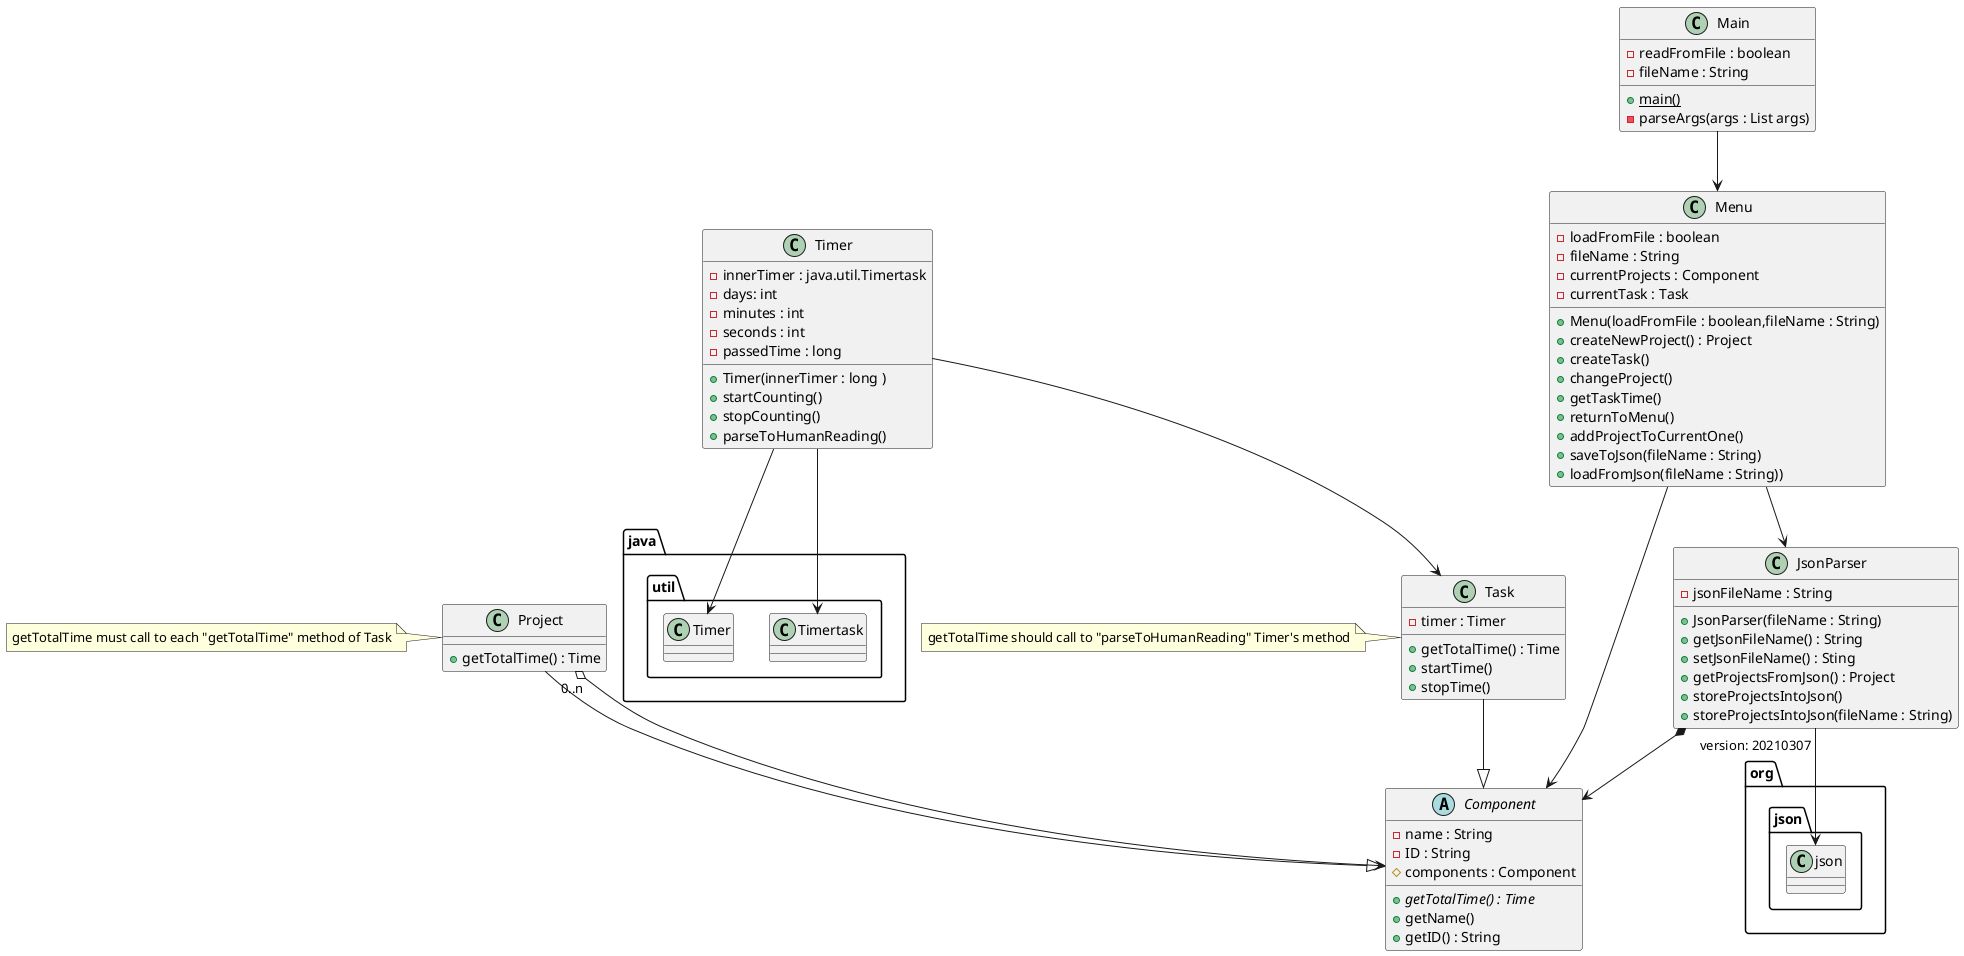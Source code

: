 @startuml
abstract class Component {
    - name : String
    - ID : String
    # components : Component
    + {abstract} getTotalTime() : Time
    + getName()
    + getID() : String
}

class Project {
    + getTotalTime() : Time
}

class Task {
    - timer : Timer
    + getTotalTime() : Time
    + startTime()
    + stopTime()
}

class Timer {
    - innerTimer : java.util.Timertask
    - days: int
    - minutes : int
    - seconds : int
    - passedTime : long
    + Timer(innerTimer : long )
    + startCounting()
    + stopCounting()
    + parseToHumanReading()
}

class JsonParser {
    - jsonFileName : String
    + JsonParser(fileName : String)
    + getJsonFileName() : String
    + setJsonFileName() : Sting
    + getProjectsFromJson() : Project
    + storeProjectsIntoJson()
    + storeProjectsIntoJson(fileName : String)
}

class Main {
    - readFromFile : boolean
    - fileName : String
    + {static} main()
    - parseArgs(args : List args)
}

class Menu {
    - loadFromFile : boolean
    - fileName : String
    - currentProjects : Component
    - currentTask : Task
    + Menu(loadFromFile : boolean,fileName : String)
    + createNewProject() : Project
    + createTask()
    + changeProject()
    + getTaskTime()
    + returnToMenu()
    + addProjectToCurrentOne()
    + saveToJson(fileName : String)
    + loadFromJson(fileName : String))
}

note left of Project {
    getTotalTime must call to each "getTotalTime" method of Task
}

note left of Task {
    getTotalTime should call to "parseToHumanReading" Timer's method
}
Project --|> Component
Task --|> Component
JsonParser "version: 20210307" --> org.json.json
Timer --> java.util.Timertask
Timer --> java.util.Timer
Main --> Menu
Menu --> JsonParser
JsonParser *--> Component
Project "0..n" o--> Component
Timer --> Task
Menu --> Component
@enduml